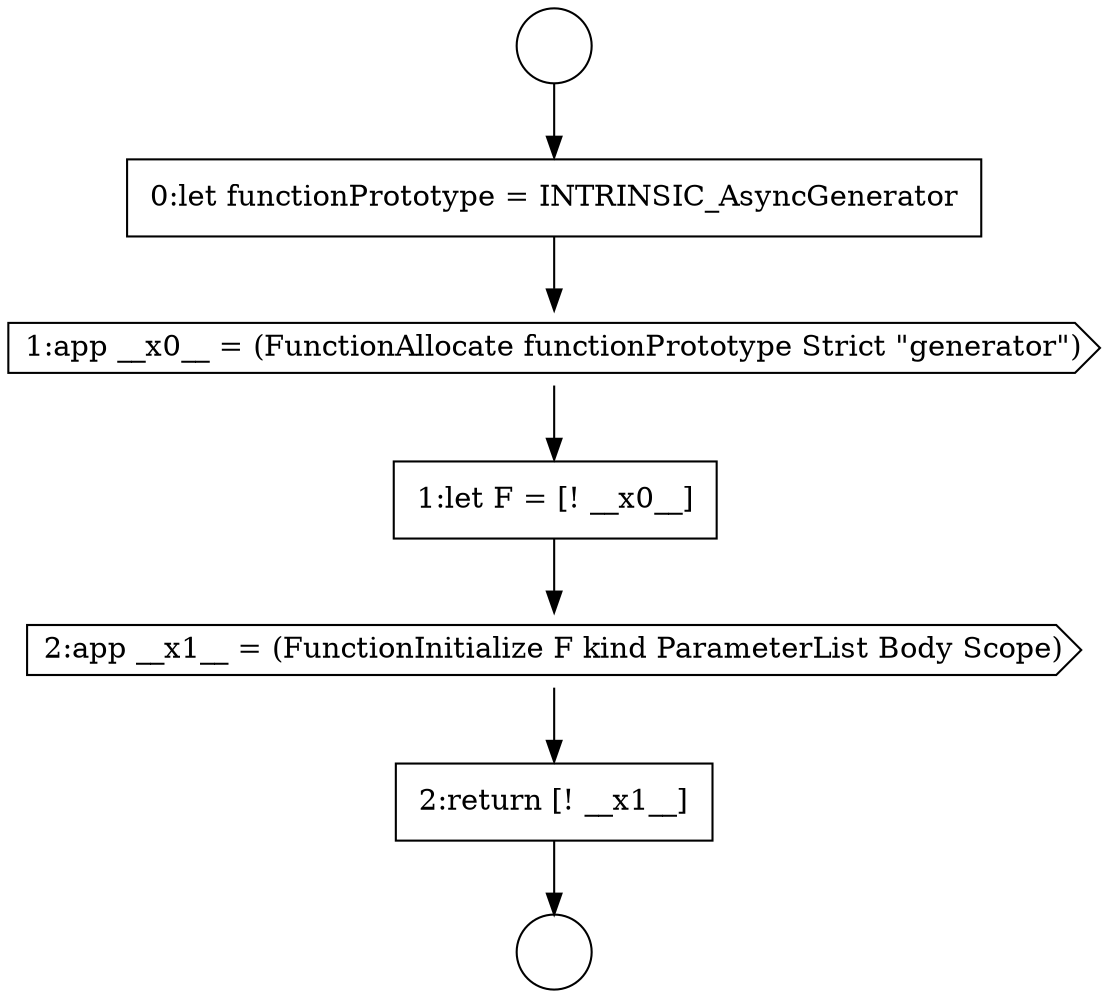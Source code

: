 digraph {
  node2046 [shape=none, margin=0, label=<<font color="black">
    <table border="0" cellborder="1" cellspacing="0" cellpadding="10">
      <tr><td align="left">0:let functionPrototype = INTRINSIC_AsyncGenerator</td></tr>
    </table>
  </font>> color="black" fillcolor="white" style=filled]
  node2049 [shape=cds, label=<<font color="black">2:app __x1__ = (FunctionInitialize F kind ParameterList Body Scope)</font>> color="black" fillcolor="white" style=filled]
  node2047 [shape=cds, label=<<font color="black">1:app __x0__ = (FunctionAllocate functionPrototype Strict &quot;generator&quot;)</font>> color="black" fillcolor="white" style=filled]
  node2048 [shape=none, margin=0, label=<<font color="black">
    <table border="0" cellborder="1" cellspacing="0" cellpadding="10">
      <tr><td align="left">1:let F = [! __x0__]</td></tr>
    </table>
  </font>> color="black" fillcolor="white" style=filled]
  node2044 [shape=circle label=" " color="black" fillcolor="white" style=filled]
  node2045 [shape=circle label=" " color="black" fillcolor="white" style=filled]
  node2050 [shape=none, margin=0, label=<<font color="black">
    <table border="0" cellborder="1" cellspacing="0" cellpadding="10">
      <tr><td align="left">2:return [! __x1__]</td></tr>
    </table>
  </font>> color="black" fillcolor="white" style=filled]
  node2047 -> node2048 [ color="black"]
  node2049 -> node2050 [ color="black"]
  node2048 -> node2049 [ color="black"]
  node2046 -> node2047 [ color="black"]
  node2044 -> node2046 [ color="black"]
  node2050 -> node2045 [ color="black"]
}
